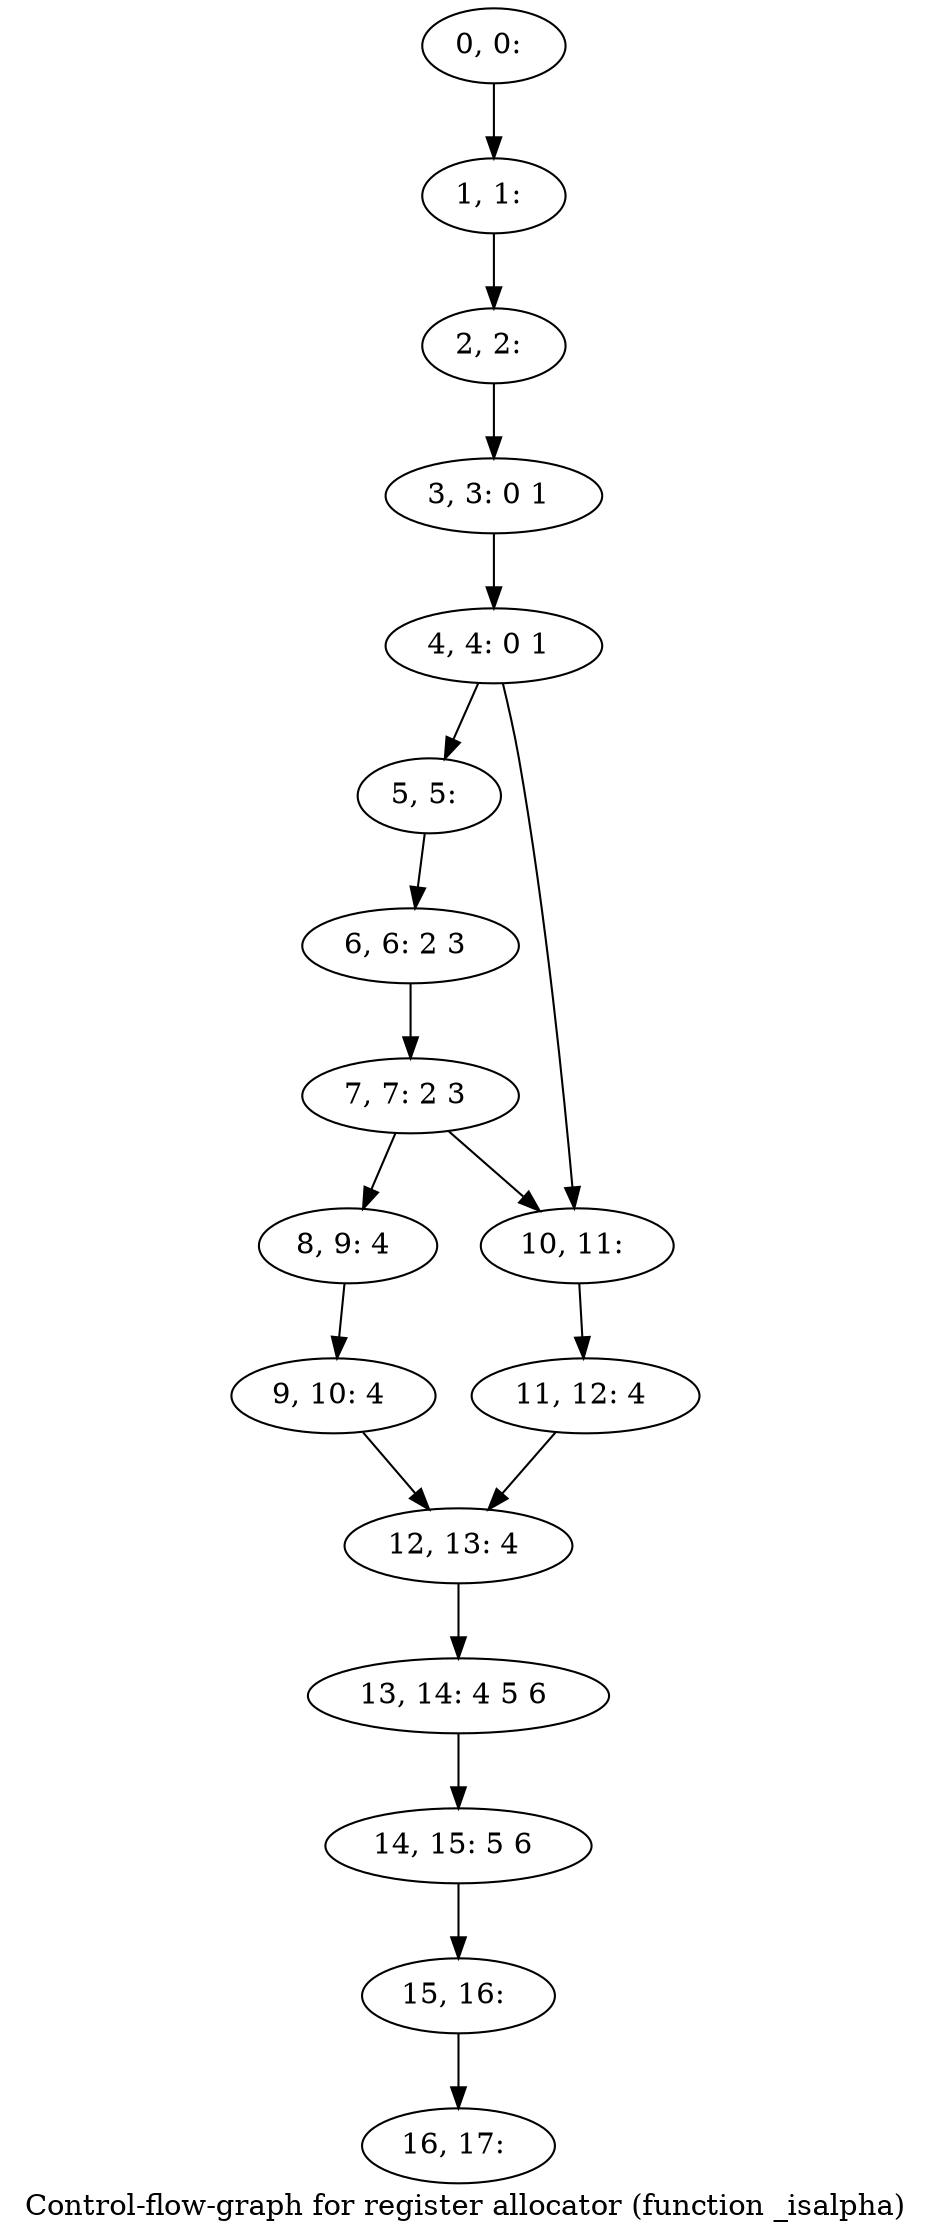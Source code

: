 digraph G {
graph [label="Control-flow-graph for register allocator (function _isalpha)"]
0[label="0, 0: "];
1[label="1, 1: "];
2[label="2, 2: "];
3[label="3, 3: 0 1 "];
4[label="4, 4: 0 1 "];
5[label="5, 5: "];
6[label="6, 6: 2 3 "];
7[label="7, 7: 2 3 "];
8[label="8, 9: 4 "];
9[label="9, 10: 4 "];
10[label="10, 11: "];
11[label="11, 12: 4 "];
12[label="12, 13: 4 "];
13[label="13, 14: 4 5 6 "];
14[label="14, 15: 5 6 "];
15[label="15, 16: "];
16[label="16, 17: "];
0->1 ;
1->2 ;
2->3 ;
3->4 ;
4->5 ;
4->10 ;
5->6 ;
6->7 ;
7->8 ;
7->10 ;
8->9 ;
9->12 ;
10->11 ;
11->12 ;
12->13 ;
13->14 ;
14->15 ;
15->16 ;
}
